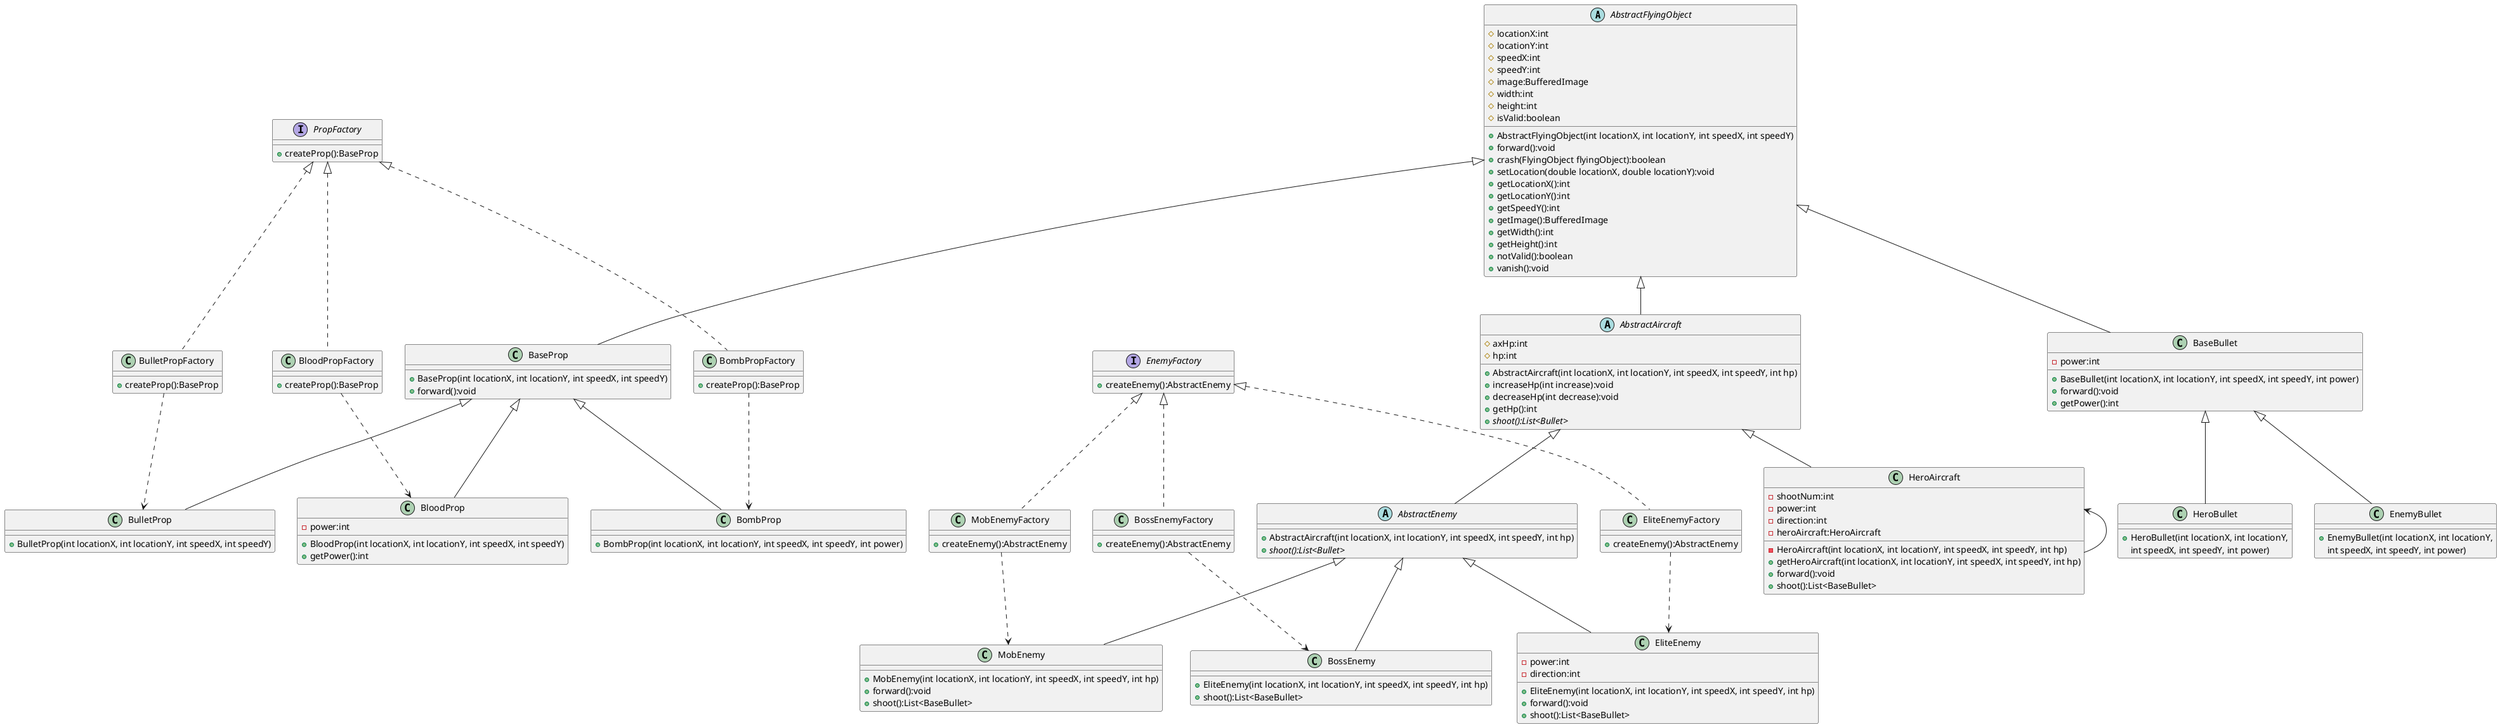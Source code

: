 @startuml
'https://plantuml.com/class-diagram

abstract class AbstractFlyingObject
{
    # locationX:int
    # locationY:int
    # speedX:int
    # speedY:int
    # image:BufferedImage
    # width:int
    # height:int
    # isValid:boolean

    + AbstractFlyingObject(int locationX, int locationY, int speedX, int speedY)
    + forward():void
    + crash(FlyingObject flyingObject):boolean
    + setLocation(double locationX, double locationY):void
    + getLocationX():int
    + getLocationY():int
    + getSpeedY():int
    + getImage():BufferedImage
    + getWidth():int
    + getHeight():int
    + notValid():boolean
    + vanish():void
}
abstract class AbstractAircraft
{
	# axHp:int
    # hp:int
    + AbstractAircraft(int locationX, int locationY, int speedX, int speedY, int hp)
    + increaseHp(int increase):void
    + decreaseHp(int decrease):void
    + getHp():int
    + {abstract} shoot():List<Bullet>
 }

class BaseBullet
{
    - power:int
    + BaseBullet(int locationX, int locationY, int speedX, int speedY, int power)
    + forward():void
	+ getPower():int
}

class BaseProp
{
    + BaseProp(int locationX, int locationY, int speedX, int speedY)
    + forward():void
}

abstract class AbstractEnemy
{
    + AbstractAircraft(int locationX, int locationY, int speedX, int speedY, int hp)
    + {abstract} shoot():List<Bullet>
}

AbstractFlyingObject <|-- AbstractAircraft
AbstractFlyingObject <|-- BaseBullet
AbstractFlyingObject <|-- BaseProp

AbstractAircraft <|-- HeroAircraft

BaseBullet <|-- HeroBullet
BaseBullet <|-- EnemyBullet

BaseProp <|-- BloodProp
BaseProp <|-- BombProp
BaseProp <|-- BulletProp

HeroAircraft <-- HeroAircraft

AbstractEnemy <|-- MobEnemy
AbstractEnemy <|-- EliteEnemy
AbstractEnemy <|-- BossEnemy
AbstractAircraft <|-- AbstractEnemy

EnemyFactory <|.. MobEnemyFactory
EnemyFactory <|.. EliteEnemyFactory
EnemyFactory <|.. BossEnemyFactory

MobEnemy <.up. MobEnemyFactory
EliteEnemy <.up. EliteEnemyFactory
BossEnemy <.up. BossEnemyFactory

BloodProp <.up. BloodPropFactory
BombProp <.up. BombPropFactory
BulletProp <.up. BulletPropFactory

PropFactory <|.. BloodPropFactory
PropFactory <|.. BombPropFactory
PropFactory <|.. BulletPropFactory

interface EnemyFactory
{
    +createEnemy():AbstractEnemy
}

class MobEnemyFactory
{
    +createEnemy():AbstractEnemy
}

class EliteEnemyFactory
{
    +createEnemy():AbstractEnemy
}

class BossEnemyFactory
{
    +createEnemy():AbstractEnemy
}

interface PropFactory
{
    +createProp():BaseProp
}

class BloodPropFactory
{
    +createProp():BaseProp
}

class BombPropFactory
{
    +createProp():BaseProp
}

class BulletPropFactory
{
    +createProp():BaseProp
}

class HeroAircraft {
    - shootNum:int
    - power:int
    - direction:int
    - heroAircraft:HeroAircraft
    - HeroAircraft(int locationX, int locationY, int speedX, int speedY, int hp)
    + getHeroAircraft(int locationX, int locationY, int speedX, int speedY, int hp)
    + forward():void
    + shoot():List<BaseBullet>
}

class MobEnemy {
    + MobEnemy(int locationX, int locationY, int speedX, int speedY, int hp)
    + forward():void
    + shoot():List<BaseBullet>
}

class EliteEnemy {
    - power:int
    - direction:int
    + EliteEnemy(int locationX, int locationY, int speedX, int speedY, int hp)
    + forward():void
    + shoot():List<BaseBullet>
}

class BossEnemy {
    + EliteEnemy(int locationX, int locationY, int speedX, int speedY, int hp)
    + shoot():List<BaseBullet>
}

class HeroBullet {
    + HeroBullet(int locationX, int locationY,
     int speedX, int speedY, int power)
}

class EnemyBullet {
    + EnemyBullet(int locationX, int locationY,
     int speedX, int speedY, int power)
}

class BloodProp
{
    - power:int
    + BloodProp(int locationX, int locationY, int speedX, int speedY)
    + getPower():int
}

class BombProp
{
    + BombProp(int locationX, int locationY, int speedX, int speedY, int power)
}

class BulletProp
{
    + BulletProp(int locationX, int locationY, int speedX, int speedY)
}

@enduml